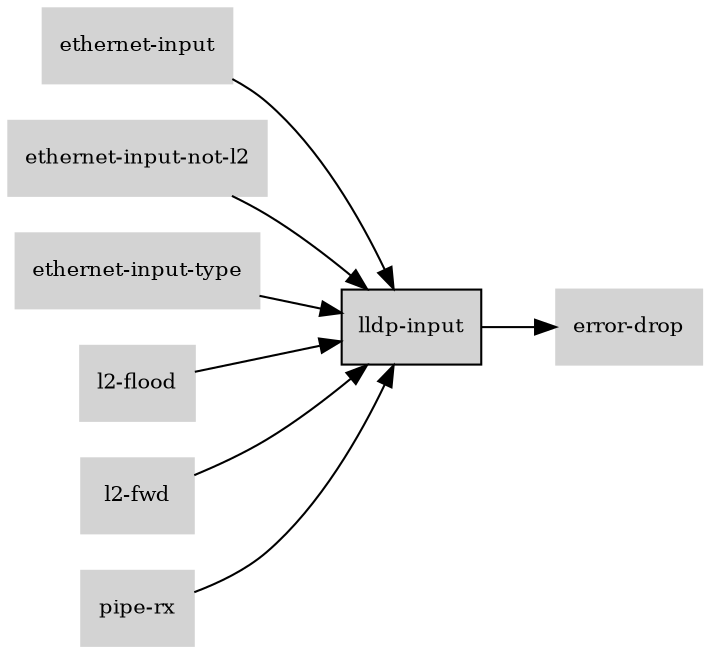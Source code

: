 digraph "lldp_input_subgraph" {
  rankdir=LR;
  node [shape=box, style=filled, fontsize=10, color=lightgray, fontcolor=black, fillcolor=lightgray];
  "lldp-input" [color=black, fontcolor=black, fillcolor=lightgray];
  edge [fontsize=8];
  "ethernet-input" -> "lldp-input";
  "ethernet-input-not-l2" -> "lldp-input";
  "ethernet-input-type" -> "lldp-input";
  "l2-flood" -> "lldp-input";
  "l2-fwd" -> "lldp-input";
  "lldp-input" -> "error-drop";
  "pipe-rx" -> "lldp-input";
}

